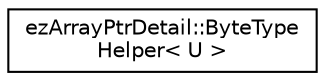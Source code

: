 digraph "Graphical Class Hierarchy"
{
 // LATEX_PDF_SIZE
  edge [fontname="Helvetica",fontsize="10",labelfontname="Helvetica",labelfontsize="10"];
  node [fontname="Helvetica",fontsize="10",shape=record];
  rankdir="LR";
  Node0 [label="ezArrayPtrDetail::ByteType\lHelper\< U \>",height=0.2,width=0.4,color="black", fillcolor="white", style="filled",URL="$d6/dbd/structez_array_ptr_detail_1_1_byte_type_helper.htm",tooltip=" "];
}
